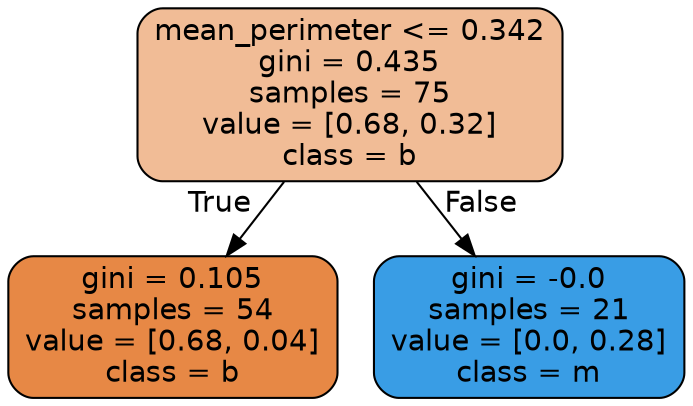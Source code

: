 digraph Tree {
node [shape=box, style="filled, rounded", color="black", fontname=helvetica] ;
edge [fontname=helvetica] ;
0 [label="mean_perimeter <= 0.342\ngini = 0.435\nsamples = 75\nvalue = [0.68, 0.32]\nclass = b", fillcolor="#f1bc96"] ;
1 [label="gini = 0.105\nsamples = 54\nvalue = [0.68, 0.04]\nclass = b", fillcolor="#e78845"] ;
0 -> 1 [labeldistance=2.5, labelangle=45, headlabel="True"] ;
2 [label="gini = -0.0\nsamples = 21\nvalue = [0.0, 0.28]\nclass = m", fillcolor="#399de5"] ;
0 -> 2 [labeldistance=2.5, labelangle=-45, headlabel="False"] ;
}